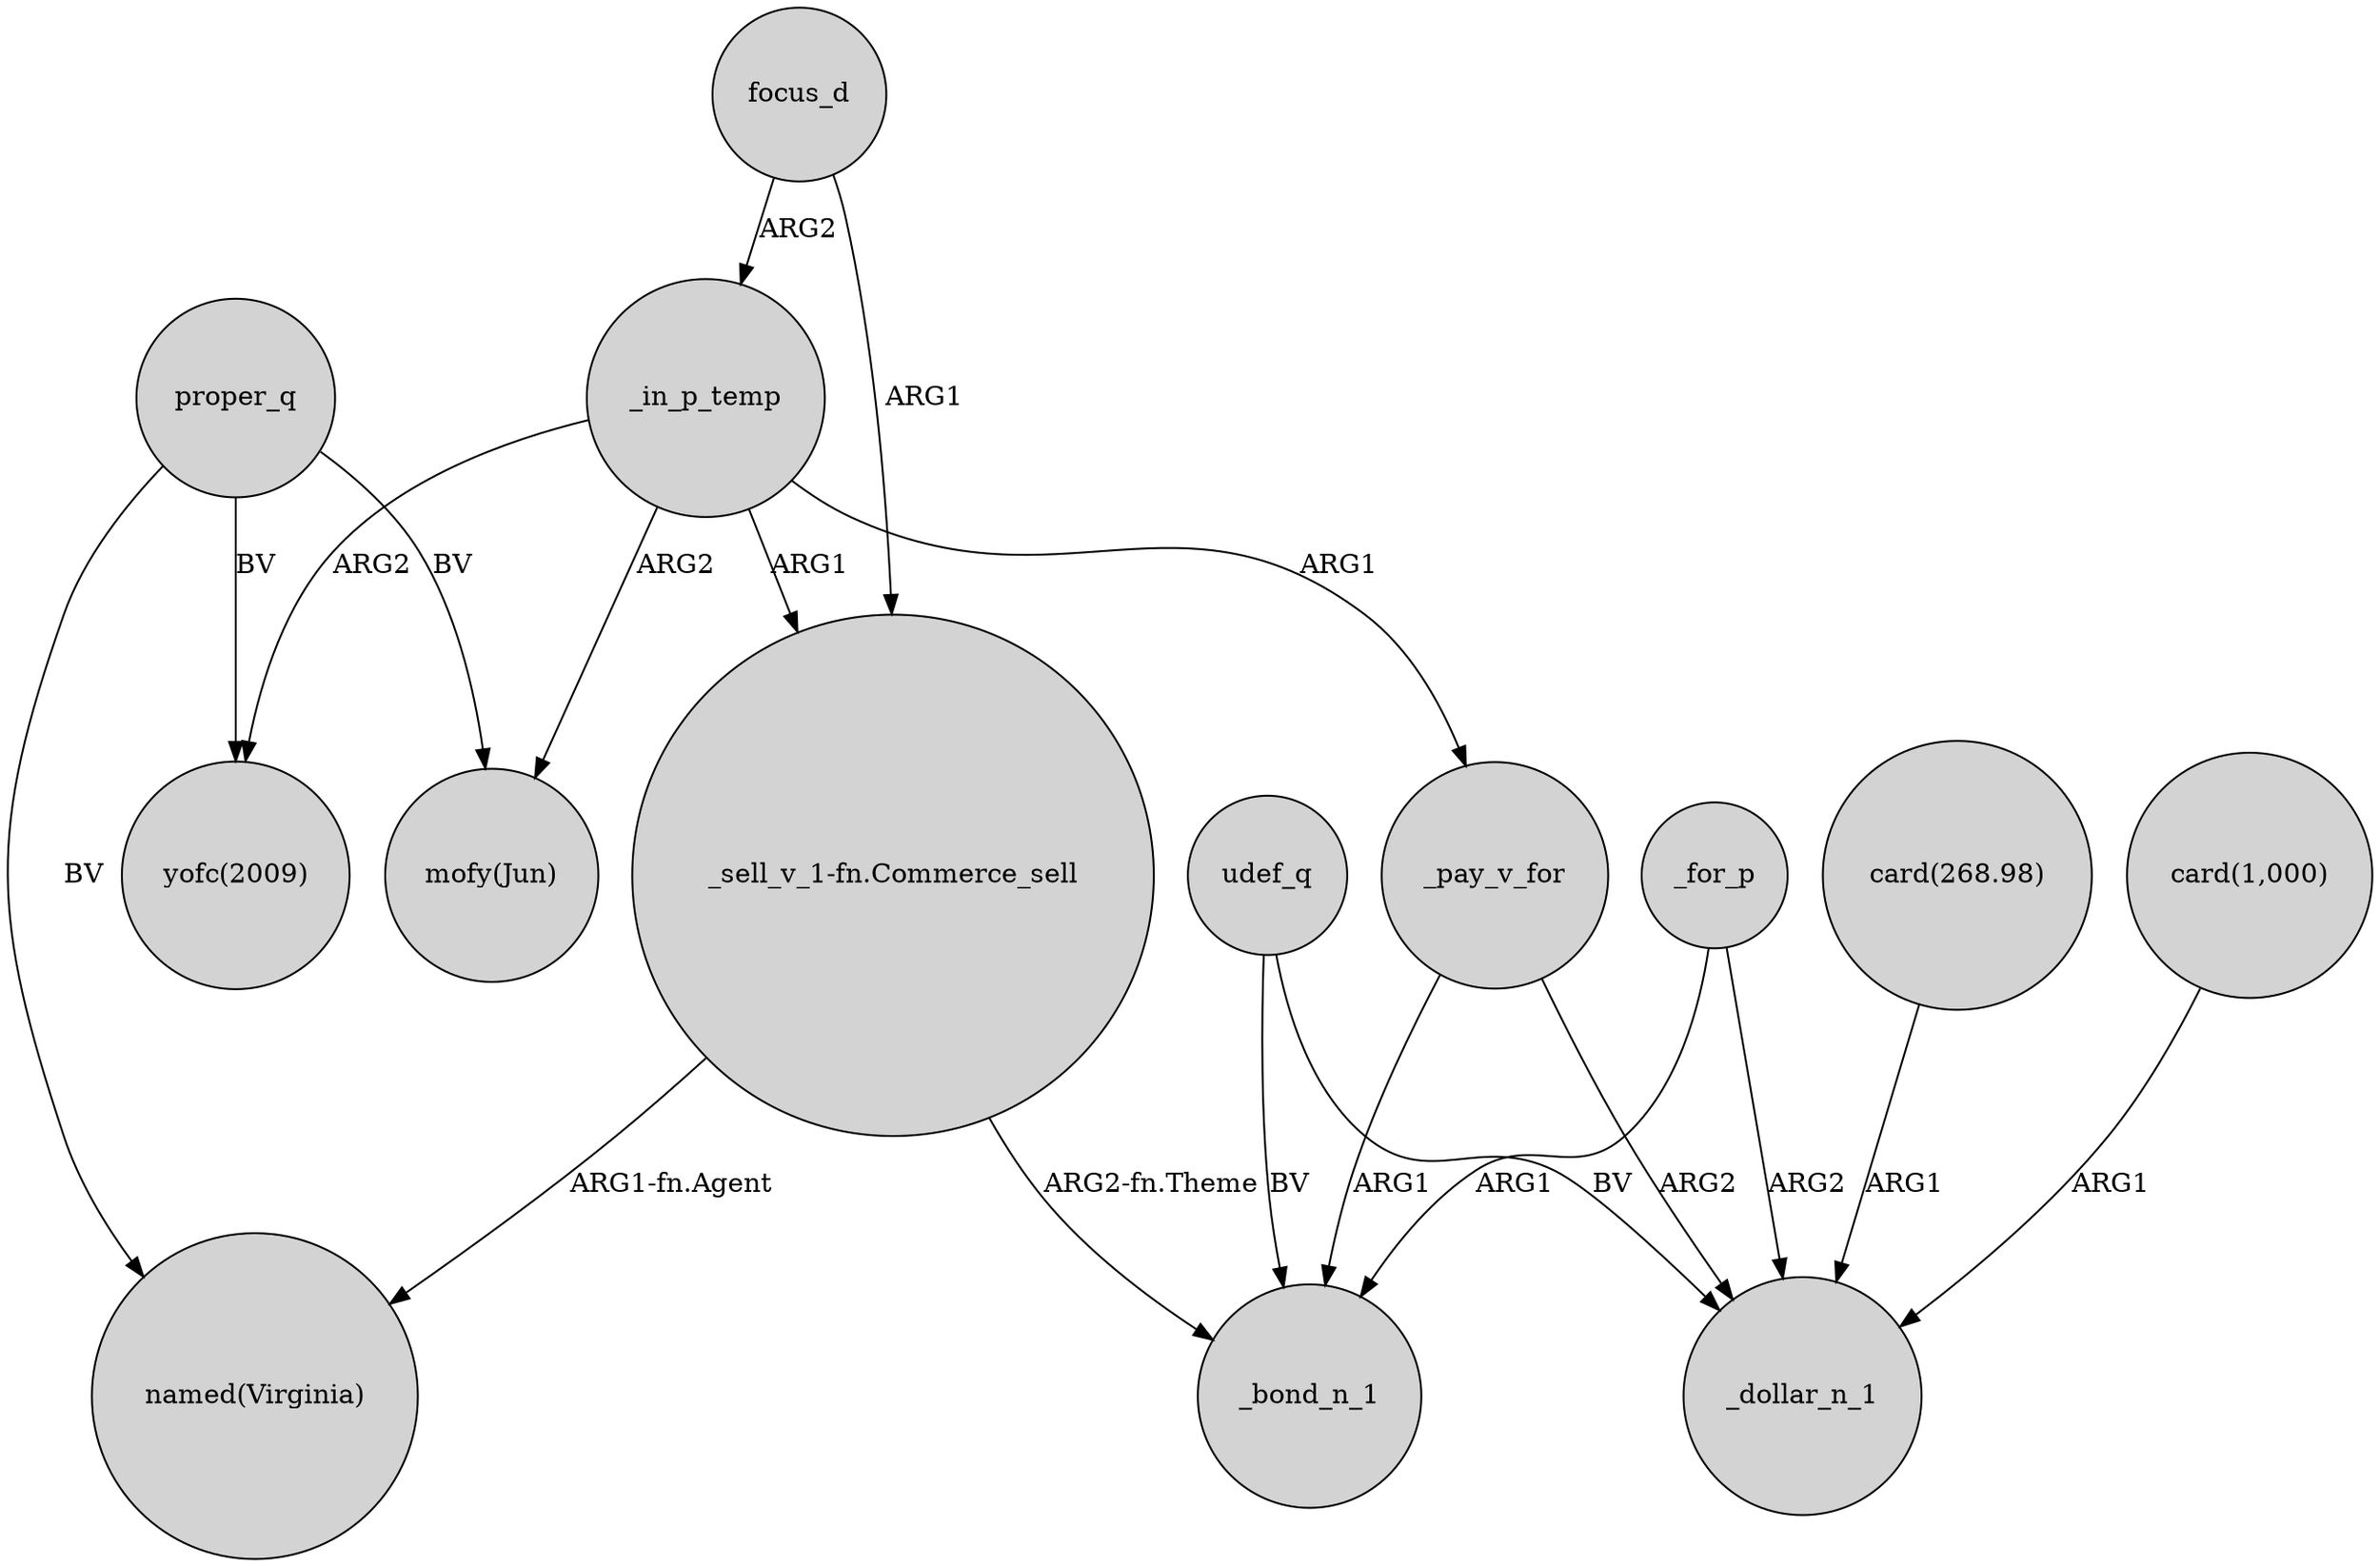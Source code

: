digraph {
	node [shape=circle style=filled]
	"_sell_v_1-fn.Commerce_sell" -> "named(Virginia)" [label="ARG1-fn.Agent"]
	focus_d -> _in_p_temp [label=ARG2]
	_for_p -> _dollar_n_1 [label=ARG2]
	proper_q -> "named(Virginia)" [label=BV]
	_in_p_temp -> "_sell_v_1-fn.Commerce_sell" [label=ARG1]
	"_sell_v_1-fn.Commerce_sell" -> _bond_n_1 [label="ARG2-fn.Theme"]
	proper_q -> "mofy(Jun)" [label=BV]
	"card(268.98)" -> _dollar_n_1 [label=ARG1]
	_pay_v_for -> _dollar_n_1 [label=ARG2]
	"card(1,000)" -> _dollar_n_1 [label=ARG1]
	focus_d -> "_sell_v_1-fn.Commerce_sell" [label=ARG1]
	_pay_v_for -> _bond_n_1 [label=ARG1]
	udef_q -> _bond_n_1 [label=BV]
	_for_p -> _bond_n_1 [label=ARG1]
	_in_p_temp -> _pay_v_for [label=ARG1]
	_in_p_temp -> "mofy(Jun)" [label=ARG2]
	proper_q -> "yofc(2009)" [label=BV]
	_in_p_temp -> "yofc(2009)" [label=ARG2]
	udef_q -> _dollar_n_1 [label=BV]
}

